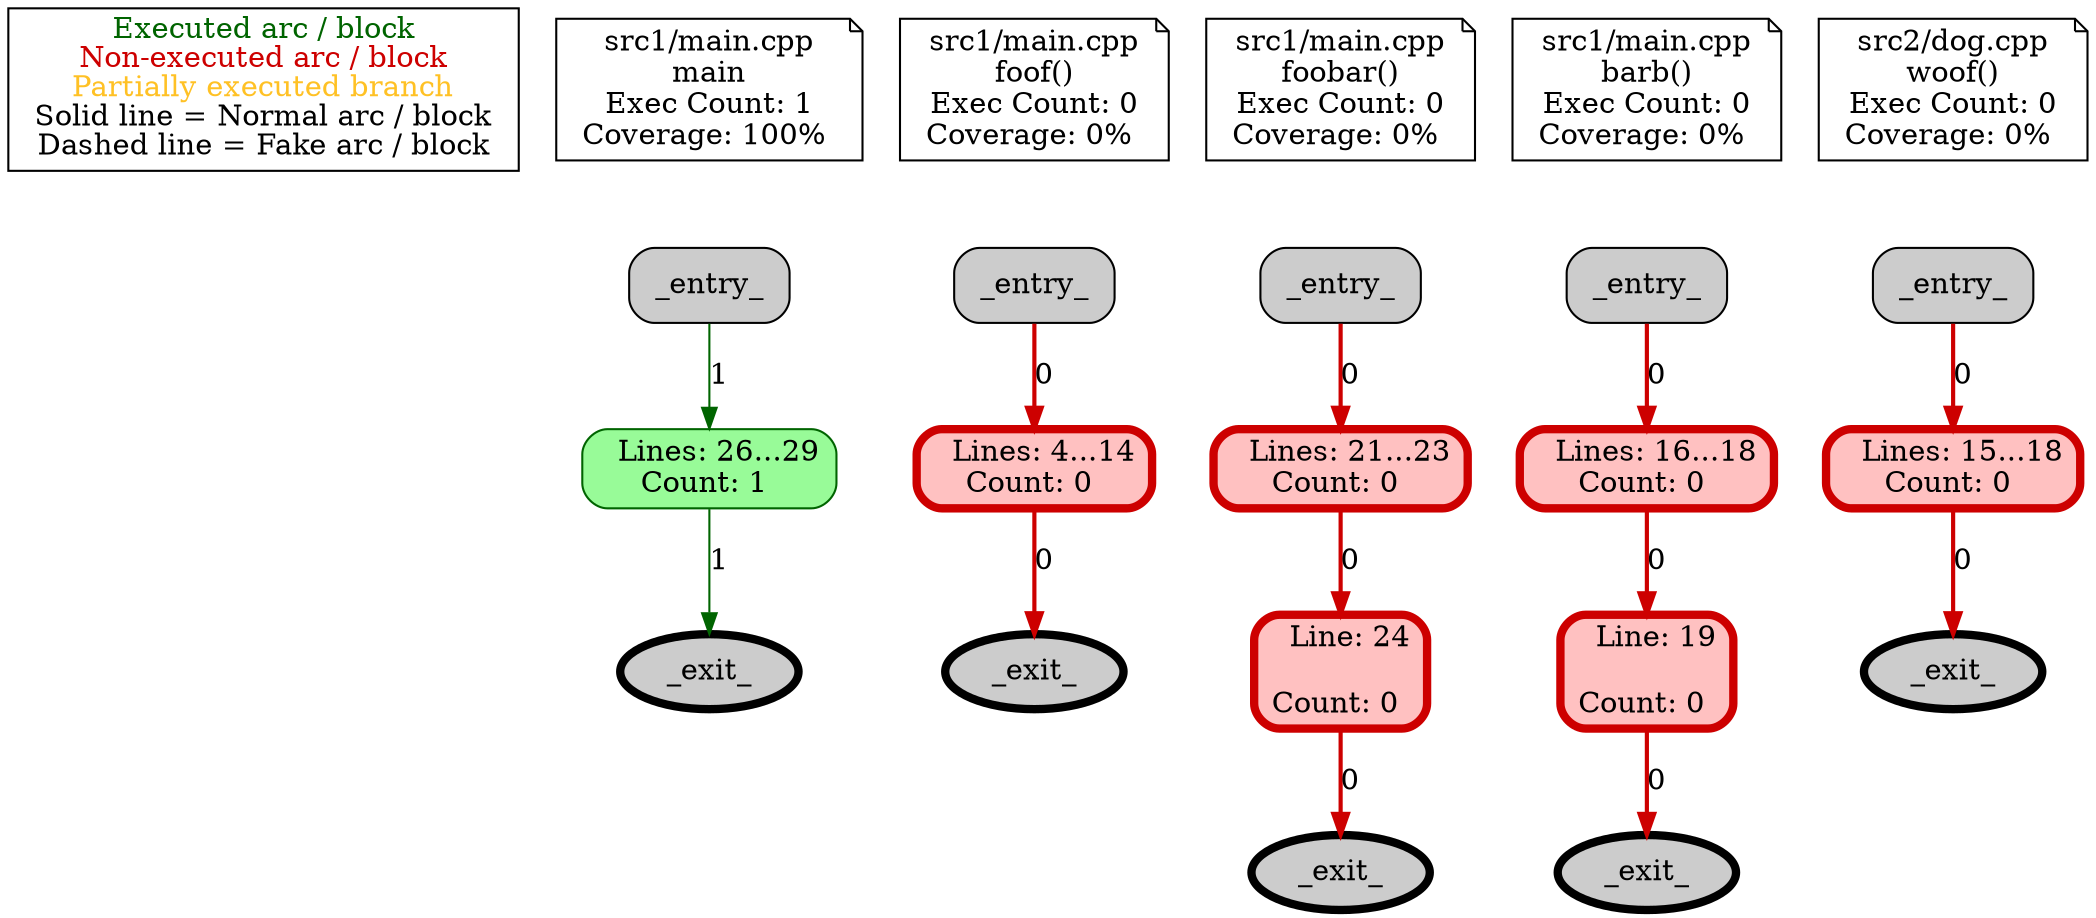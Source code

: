 digraph coverage{
   subgraph graph_key{
      key_text [ label=< <font color="darkgreen">Executed arc / block</font> <br /> <font color="red3">Non-executed arc / block</font> <br /> <font color="goldenrod1">Partially executed branch</font> <br /> Solid line = Normal arc / block <br /> Dashed line = Fake arc / block > color="black" shape="box" ];
   }
   subgraph "src1##main.cpp"{
      subgraph function474450051{
      B_Header_474450051 ->  B_474450051_6_0 [ color="black", style="invis" ];
      B_474450051_6_0 -> B_474450051_6_1 [ label = "1" , color="darkgreen" , style="solid" ]; 
      B_474450051_6_1 -> B_474450051_6_2 [ label = "1" , color="darkgreen" , style="solid" ]; 
      B_Header_474450051 [ label=< src1/main.cpp <br /> main <br /> Exec Count: 1 <br /> Coverage: 100%  > style="filled" fillcolor="grey100" color="black" penwidth=1 shape="note" ];
      B_474450051_6_0 [ label=< _entry_ > style="filled, rounded"  fillcolor="grey80" color="black" shape="box" ];
      B_474450051_6_1 [ label=<  Lines: 26...29<br />Count: 1 > style="filled, rounded"  fillcolor="palegreen" color="darkgreen" shape="box" ];
      B_474450051_6_2 [ label=< _exit_ > style="filled, rounded"  fillcolor="grey80" color="black" penwidth=4 shape="ellipse" ];
      }
      subgraph function740819954{
      B_Header_740819954 ->  B_740819954_3_0 [ color="black", style="invis" ];
      B_740819954_3_0 -> B_740819954_3_1 [ label = "0" , color="red3" , style="solid", penwidth=2 ]; 
      B_740819954_3_1 -> B_740819954_3_2 [ label = "0" , color="red3" , style="solid", penwidth=2 ]; 
      B_Header_740819954 [ label=< src1/main.cpp <br /> foof() <br /> Exec Count: 0 <br /> Coverage: 0%  > style="filled" fillcolor="grey100" color="black" penwidth=1 shape="note" ];
      B_740819954_3_0 [ label=< _entry_ > style="filled, rounded"  fillcolor="grey80" color="black" shape="box" ];
      B_740819954_3_1 [ label=<  Lines: 4...14<br />Count: 0 > style="filled, rounded"  fillcolor="rosybrown1" color="red3" penwidth=4 shape="box" ];
      B_740819954_3_2 [ label=< _exit_ > style="filled, rounded"  fillcolor="grey80" color="black" penwidth=4 shape="ellipse" ];
      }
      subgraph function1295334747{
      B_Header_1295334747 ->  B_1295334747_5_0 [ color="black", style="invis" ];
      B_1295334747_5_0 -> B_1295334747_5_1 [ label = "0" , color="red3" , style="solid", penwidth=2 ]; 
      B_1295334747_5_1 -> B_1295334747_5_2 [ label = "0" , color="red3" , style="solid", penwidth=2 ]; 
      B_1295334747_5_2 -> B_1295334747_5_3 [ label = "0" , color="red3" , style="solid", penwidth=2 ]; 
      B_Header_1295334747 [ label=< src1/main.cpp <br /> foobar() <br /> Exec Count: 0 <br /> Coverage: 0%  > style="filled" fillcolor="grey100" color="black" penwidth=1 shape="note" ];
      B_1295334747_5_0 [ label=< _entry_ > style="filled, rounded"  fillcolor="grey80" color="black" shape="box" ];
      B_1295334747_5_1 [ label=<  Lines: 21...23<br />Count: 0 > style="filled, rounded"  fillcolor="rosybrown1" color="red3" penwidth=4 shape="box" ];
      B_1295334747_5_2 [ label=<  Line: 24<br /><br />Count: 0 > style="filled, rounded"  fillcolor="rosybrown1" color="red3" penwidth=4 shape="box" ];
      B_1295334747_5_3 [ label=< _exit_ > style="filled, rounded"  fillcolor="grey80" color="black" penwidth=4 shape="ellipse" ];
      }
      subgraph function2280278123{
      B_Header_2280278123 ->  B_2280278123_4_0 [ color="black", style="invis" ];
      B_2280278123_4_0 -> B_2280278123_4_1 [ label = "0" , color="red3" , style="solid", penwidth=2 ]; 
      B_2280278123_4_1 -> B_2280278123_4_2 [ label = "0" , color="red3" , style="solid", penwidth=2 ]; 
      B_2280278123_4_2 -> B_2280278123_4_3 [ label = "0" , color="red3" , style="solid", penwidth=2 ]; 
      B_Header_2280278123 [ label=< src1/main.cpp <br /> barb() <br /> Exec Count: 0 <br /> Coverage: 0%  > style="filled" fillcolor="grey100" color="black" penwidth=1 shape="note" ];
      B_2280278123_4_0 [ label=< _entry_ > style="filled, rounded"  fillcolor="grey80" color="black" shape="box" ];
      B_2280278123_4_1 [ label=<  Lines: 16...18<br />Count: 0 > style="filled, rounded"  fillcolor="rosybrown1" color="red3" penwidth=4 shape="box" ];
      B_2280278123_4_2 [ label=<  Line: 19<br /><br />Count: 0 > style="filled, rounded"  fillcolor="rosybrown1" color="red3" penwidth=4 shape="box" ];
      B_2280278123_4_3 [ label=< _exit_ > style="filled, rounded"  fillcolor="grey80" color="black" penwidth=4 shape="ellipse" ];
      }
   }
   subgraph "src2##dog.cpp"{
      subgraph function3644265284{
      B_Header_3644265284 ->  B_3644265284_4_0 [ color="black", style="invis" ];
      B_3644265284_4_0 -> B_3644265284_4_1 [ label = "0" , color="red3" , style="solid", penwidth=2 ]; 
      B_3644265284_4_1 -> B_3644265284_4_2 [ label = "0" , color="red3" , style="solid", penwidth=2 ]; 
      B_Header_3644265284 [ label=< src2/dog.cpp <br /> woof() <br /> Exec Count: 0 <br /> Coverage: 0%  > style="filled" fillcolor="grey100" color="black" penwidth=1 shape="note" ];
      B_3644265284_4_0 [ label=< _entry_ > style="filled, rounded"  fillcolor="grey80" color="black" shape="box" ];
      B_3644265284_4_1 [ label=<  Lines: 15...18<br />Count: 0 > style="filled, rounded"  fillcolor="rosybrown1" color="red3" penwidth=4 shape="box" ];
      B_3644265284_4_2 [ label=< _exit_ > style="filled, rounded"  fillcolor="grey80" color="black" penwidth=4 shape="ellipse" ];
      }
   }
}
